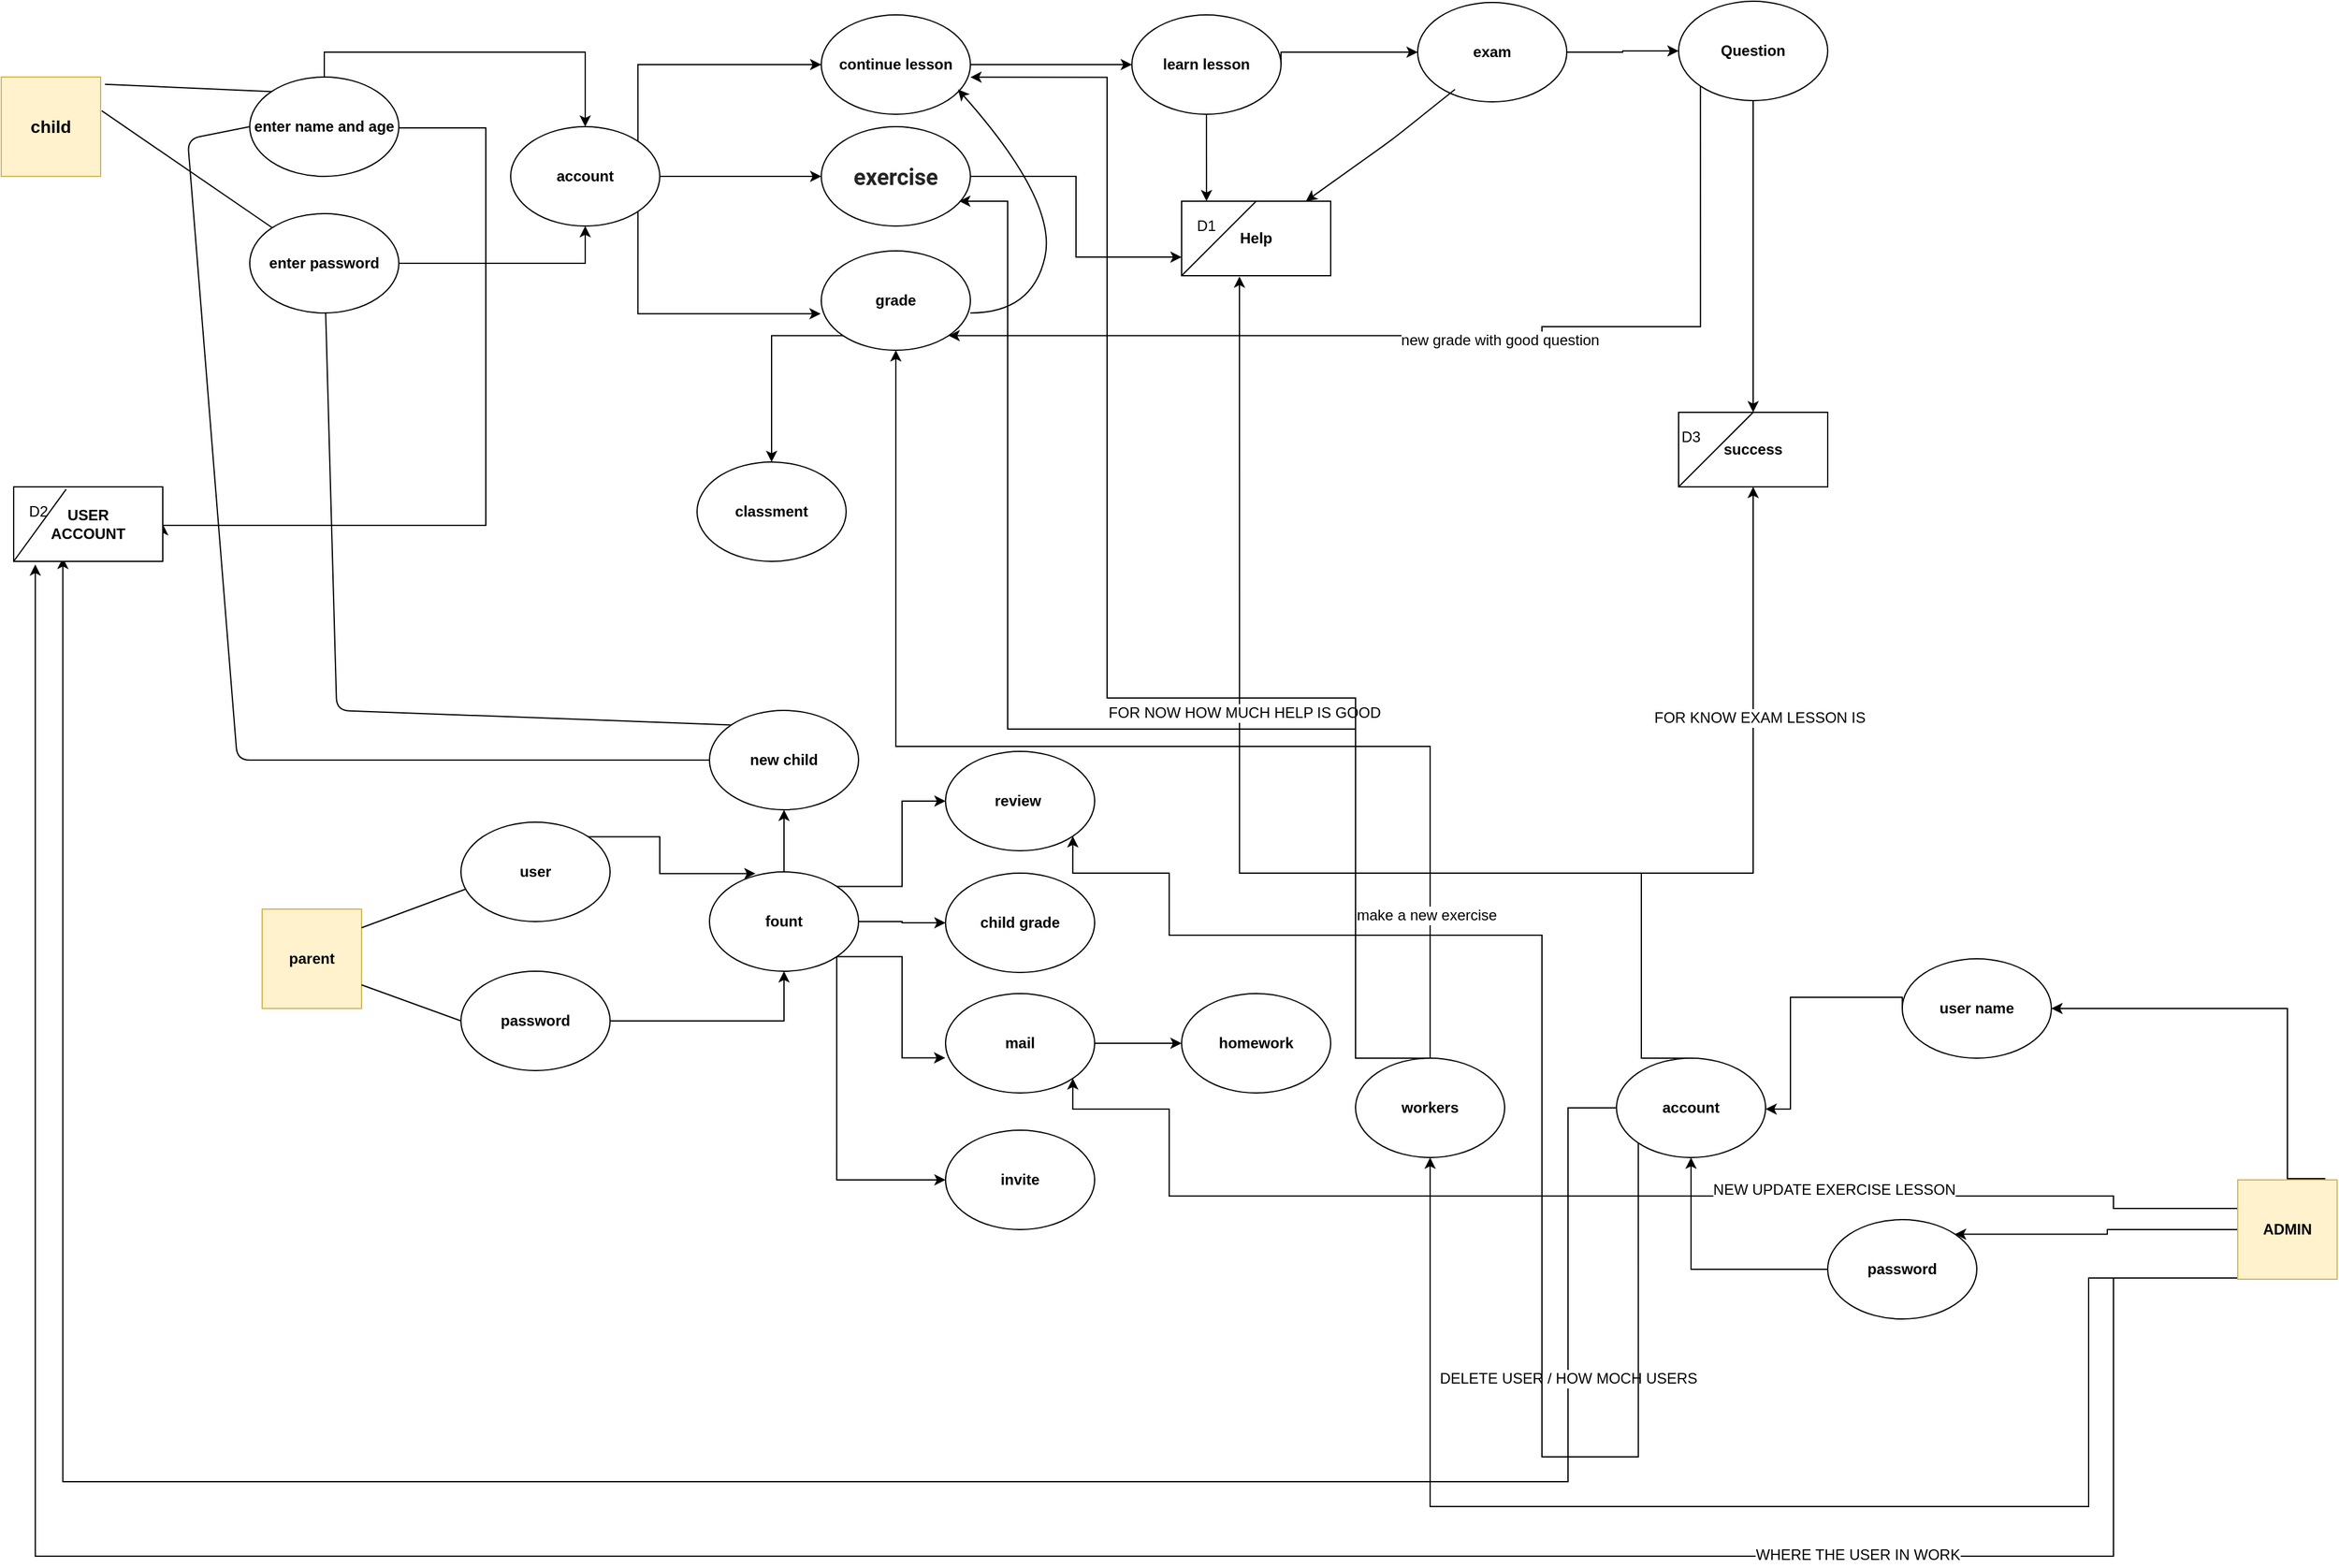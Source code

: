 <mxfile version="12.3.7" type="github" pages="1">
  <diagram id="p5BU9hymUU23O3TSgvM1" name="Page-1">
    <mxGraphModel dx="2015" dy="2181" grid="1" gridSize="10" guides="1" tooltips="1" connect="1" arrows="1" fold="1" page="1" pageScale="1" pageWidth="827" pageHeight="1169" math="0" shadow="0">
      <root>
        <mxCell id="0"/>
        <mxCell id="1" parent="0"/>
        <mxCell id="aAzarC-H_IoA1S3gir9M-2" value="&lt;font style=&quot;font-size: 14px&quot;&gt;&lt;b&gt;child&lt;/b&gt;&lt;/font&gt;" style="whiteSpace=wrap;html=1;aspect=fixed;fillColor=#fff2cc;strokeColor=#d6b656;" parent="1" vertex="1">
          <mxGeometry x="30" y="20" width="80" height="80" as="geometry"/>
        </mxCell>
        <mxCell id="aAzarC-H_IoA1S3gir9M-10" style="edgeStyle=orthogonalEdgeStyle;rounded=0;orthogonalLoop=1;jettySize=auto;html=1;exitX=0.5;exitY=0;exitDx=0;exitDy=0;entryX=0.5;entryY=0;entryDx=0;entryDy=0;" parent="1" source="aAzarC-H_IoA1S3gir9M-3" target="aAzarC-H_IoA1S3gir9M-8" edge="1">
          <mxGeometry relative="1" as="geometry"/>
        </mxCell>
        <mxCell id="aAzarC-H_IoA1S3gir9M-107" style="edgeStyle=orthogonalEdgeStyle;rounded=0;orthogonalLoop=1;jettySize=auto;html=1;exitX=1;exitY=0.5;exitDx=0;exitDy=0;entryX=1;entryY=0.5;entryDx=0;entryDy=0;" parent="1" source="aAzarC-H_IoA1S3gir9M-3" target="aAzarC-H_IoA1S3gir9M-76" edge="1">
          <mxGeometry relative="1" as="geometry">
            <mxPoint x="390" y="470" as="targetPoint"/>
            <Array as="points">
              <mxPoint x="420" y="61"/>
              <mxPoint x="420" y="381"/>
            </Array>
          </mxGeometry>
        </mxCell>
        <mxCell id="aAzarC-H_IoA1S3gir9M-3" value="&lt;b&gt;enter name and age&lt;/b&gt;" style="ellipse;whiteSpace=wrap;html=1;" parent="1" vertex="1">
          <mxGeometry x="230" y="20" width="120" height="80" as="geometry"/>
        </mxCell>
        <mxCell id="aAzarC-H_IoA1S3gir9M-4" value="" style="endArrow=none;html=1;exitX=1.044;exitY=0.074;exitDx=0;exitDy=0;exitPerimeter=0;entryX=0;entryY=0;entryDx=0;entryDy=0;" parent="1" source="aAzarC-H_IoA1S3gir9M-2" target="aAzarC-H_IoA1S3gir9M-3" edge="1">
          <mxGeometry width="50" height="50" relative="1" as="geometry">
            <mxPoint x="150" y="80" as="sourcePoint"/>
            <mxPoint x="200" y="30" as="targetPoint"/>
          </mxGeometry>
        </mxCell>
        <mxCell id="aAzarC-H_IoA1S3gir9M-9" style="edgeStyle=orthogonalEdgeStyle;rounded=0;orthogonalLoop=1;jettySize=auto;html=1;exitX=1;exitY=0.5;exitDx=0;exitDy=0;entryX=0.5;entryY=1;entryDx=0;entryDy=0;" parent="1" source="aAzarC-H_IoA1S3gir9M-5" target="aAzarC-H_IoA1S3gir9M-8" edge="1">
          <mxGeometry relative="1" as="geometry"/>
        </mxCell>
        <mxCell id="aAzarC-H_IoA1S3gir9M-5" value="&lt;b&gt;enter password&lt;/b&gt;" style="ellipse;whiteSpace=wrap;html=1;" parent="1" vertex="1">
          <mxGeometry x="230" y="130" width="120" height="80" as="geometry"/>
        </mxCell>
        <mxCell id="aAzarC-H_IoA1S3gir9M-7" value="" style="endArrow=none;html=1;exitX=1.011;exitY=0.34;exitDx=0;exitDy=0;exitPerimeter=0;" parent="1" source="aAzarC-H_IoA1S3gir9M-2" target="aAzarC-H_IoA1S3gir9M-5" edge="1">
          <mxGeometry width="50" height="50" relative="1" as="geometry">
            <mxPoint x="30" y="280" as="sourcePoint"/>
            <mxPoint x="80" y="230" as="targetPoint"/>
            <Array as="points"/>
          </mxGeometry>
        </mxCell>
        <mxCell id="aAzarC-H_IoA1S3gir9M-14" style="edgeStyle=orthogonalEdgeStyle;rounded=0;orthogonalLoop=1;jettySize=auto;html=1;exitX=1;exitY=1;exitDx=0;exitDy=0;entryX=-0.004;entryY=0.633;entryDx=0;entryDy=0;entryPerimeter=0;" parent="1" source="aAzarC-H_IoA1S3gir9M-8" target="aAzarC-H_IoA1S3gir9M-13" edge="1">
          <mxGeometry relative="1" as="geometry">
            <Array as="points">
              <mxPoint x="542" y="211"/>
            </Array>
          </mxGeometry>
        </mxCell>
        <mxCell id="aAzarC-H_IoA1S3gir9M-15" style="edgeStyle=orthogonalEdgeStyle;rounded=0;orthogonalLoop=1;jettySize=auto;html=1;exitX=1;exitY=0.5;exitDx=0;exitDy=0;" parent="1" source="aAzarC-H_IoA1S3gir9M-8" target="aAzarC-H_IoA1S3gir9M-12" edge="1">
          <mxGeometry relative="1" as="geometry"/>
        </mxCell>
        <mxCell id="aAzarC-H_IoA1S3gir9M-16" style="edgeStyle=orthogonalEdgeStyle;rounded=0;orthogonalLoop=1;jettySize=auto;html=1;exitX=1;exitY=0;exitDx=0;exitDy=0;entryX=0;entryY=0.5;entryDx=0;entryDy=0;" parent="1" source="aAzarC-H_IoA1S3gir9M-8" target="aAzarC-H_IoA1S3gir9M-11" edge="1">
          <mxGeometry relative="1" as="geometry">
            <Array as="points">
              <mxPoint x="542" y="10"/>
            </Array>
          </mxGeometry>
        </mxCell>
        <mxCell id="aAzarC-H_IoA1S3gir9M-8" value="&lt;b&gt;account&lt;/b&gt;" style="ellipse;whiteSpace=wrap;html=1;" parent="1" vertex="1">
          <mxGeometry x="440" y="60" width="120" height="80" as="geometry"/>
        </mxCell>
        <mxCell id="aAzarC-H_IoA1S3gir9M-21" style="edgeStyle=orthogonalEdgeStyle;rounded=0;orthogonalLoop=1;jettySize=auto;html=1;exitX=1;exitY=0.5;exitDx=0;exitDy=0;" parent="1" source="aAzarC-H_IoA1S3gir9M-11" target="aAzarC-H_IoA1S3gir9M-19" edge="1">
          <mxGeometry relative="1" as="geometry"/>
        </mxCell>
        <mxCell id="aAzarC-H_IoA1S3gir9M-11" value="&lt;b&gt;continue lesson&lt;/b&gt;" style="ellipse;whiteSpace=wrap;html=1;" parent="1" vertex="1">
          <mxGeometry x="690" y="-30" width="120" height="80" as="geometry"/>
        </mxCell>
        <mxCell id="aAzarC-H_IoA1S3gir9M-32" style="edgeStyle=orthogonalEdgeStyle;rounded=0;orthogonalLoop=1;jettySize=auto;html=1;exitX=1;exitY=0.5;exitDx=0;exitDy=0;entryX=0;entryY=0.75;entryDx=0;entryDy=0;" parent="1" source="aAzarC-H_IoA1S3gir9M-12" target="aAzarC-H_IoA1S3gir9M-23" edge="1">
          <mxGeometry relative="1" as="geometry"/>
        </mxCell>
        <mxCell id="aAzarC-H_IoA1S3gir9M-12" value="&lt;font color=&quot;#252525&quot; face=&quot;roboto, arial, sans-serif&quot;&gt;&lt;span style=&quot;font-size: 18px&quot;&gt;&lt;b&gt;exercise&lt;/b&gt;&lt;/span&gt;&lt;/font&gt;" style="ellipse;whiteSpace=wrap;html=1;" parent="1" vertex="1">
          <mxGeometry x="690" y="60" width="120" height="80" as="geometry"/>
        </mxCell>
        <mxCell id="aAzarC-H_IoA1S3gir9M-18" style="edgeStyle=orthogonalEdgeStyle;rounded=0;orthogonalLoop=1;jettySize=auto;html=1;exitX=0;exitY=1;exitDx=0;exitDy=0;" parent="1" source="aAzarC-H_IoA1S3gir9M-13" target="aAzarC-H_IoA1S3gir9M-17" edge="1">
          <mxGeometry relative="1" as="geometry">
            <Array as="points">
              <mxPoint x="650" y="228"/>
            </Array>
          </mxGeometry>
        </mxCell>
        <mxCell id="aAzarC-H_IoA1S3gir9M-13" value="&lt;b&gt;grade&lt;/b&gt;" style="ellipse;whiteSpace=wrap;html=1;" parent="1" vertex="1">
          <mxGeometry x="690" y="160" width="120" height="80" as="geometry"/>
        </mxCell>
        <mxCell id="aAzarC-H_IoA1S3gir9M-17" value="&lt;b&gt;classment&lt;/b&gt;" style="ellipse;whiteSpace=wrap;html=1;" parent="1" vertex="1">
          <mxGeometry x="590" y="330" width="120" height="80" as="geometry"/>
        </mxCell>
        <mxCell id="aAzarC-H_IoA1S3gir9M-22" style="edgeStyle=orthogonalEdgeStyle;rounded=0;orthogonalLoop=1;jettySize=auto;html=1;exitX=1;exitY=0.5;exitDx=0;exitDy=0;entryX=0;entryY=0.5;entryDx=0;entryDy=0;" parent="1" source="aAzarC-H_IoA1S3gir9M-19" target="aAzarC-H_IoA1S3gir9M-20" edge="1">
          <mxGeometry relative="1" as="geometry">
            <Array as="points">
              <mxPoint x="1060"/>
            </Array>
          </mxGeometry>
        </mxCell>
        <mxCell id="aAzarC-H_IoA1S3gir9M-31" style="edgeStyle=orthogonalEdgeStyle;rounded=0;orthogonalLoop=1;jettySize=auto;html=1;exitX=0.5;exitY=1;exitDx=0;exitDy=0;entryX=0.167;entryY=0;entryDx=0;entryDy=0;entryPerimeter=0;" parent="1" source="aAzarC-H_IoA1S3gir9M-19" target="aAzarC-H_IoA1S3gir9M-23" edge="1">
          <mxGeometry relative="1" as="geometry"/>
        </mxCell>
        <mxCell id="aAzarC-H_IoA1S3gir9M-19" value="&lt;b&gt;learn lesson&lt;/b&gt;" style="ellipse;whiteSpace=wrap;html=1;" parent="1" vertex="1">
          <mxGeometry x="940" y="-30" width="120" height="80" as="geometry"/>
        </mxCell>
        <mxCell id="aAzarC-H_IoA1S3gir9M-85" style="edgeStyle=orthogonalEdgeStyle;rounded=0;orthogonalLoop=1;jettySize=auto;html=1;exitX=1;exitY=0.5;exitDx=0;exitDy=0;" parent="1" source="aAzarC-H_IoA1S3gir9M-20" target="aAzarC-H_IoA1S3gir9M-84" edge="1">
          <mxGeometry relative="1" as="geometry"/>
        </mxCell>
        <mxCell id="aAzarC-H_IoA1S3gir9M-20" value="&lt;b&gt;exam&lt;/b&gt;" style="ellipse;whiteSpace=wrap;html=1;" parent="1" vertex="1">
          <mxGeometry x="1170" y="-40" width="120" height="80" as="geometry"/>
        </mxCell>
        <mxCell id="aAzarC-H_IoA1S3gir9M-23" value="&lt;b&gt;Help&lt;/b&gt;" style="rounded=0;whiteSpace=wrap;html=1;" parent="1" vertex="1">
          <mxGeometry x="980" y="120" width="120" height="60" as="geometry"/>
        </mxCell>
        <mxCell id="aAzarC-H_IoA1S3gir9M-24" value="" style="endArrow=none;html=1;entryX=0.5;entryY=0;entryDx=0;entryDy=0;" parent="1" target="aAzarC-H_IoA1S3gir9M-23" edge="1">
          <mxGeometry width="50" height="50" relative="1" as="geometry">
            <mxPoint x="980" y="180" as="sourcePoint"/>
            <mxPoint x="1030" y="130" as="targetPoint"/>
          </mxGeometry>
        </mxCell>
        <mxCell id="aAzarC-H_IoA1S3gir9M-25" value="D1" style="text;html=1;strokeColor=none;fillColor=none;align=center;verticalAlign=middle;whiteSpace=wrap;rounded=0;" parent="1" vertex="1">
          <mxGeometry x="980" y="130" width="40" height="20" as="geometry"/>
        </mxCell>
        <mxCell id="aAzarC-H_IoA1S3gir9M-28" value="" style="endArrow=classic;html=1;" parent="1" edge="1">
          <mxGeometry width="50" height="50" relative="1" as="geometry">
            <mxPoint x="1200" y="30" as="sourcePoint"/>
            <mxPoint x="1080" y="120" as="targetPoint"/>
            <Array as="points">
              <mxPoint x="1150" y="70"/>
            </Array>
          </mxGeometry>
        </mxCell>
        <mxCell id="aAzarC-H_IoA1S3gir9M-33" value="&lt;b&gt;success&lt;/b&gt;" style="rounded=0;whiteSpace=wrap;html=1;" parent="1" vertex="1">
          <mxGeometry x="1380" y="290" width="120" height="60" as="geometry"/>
        </mxCell>
        <mxCell id="aAzarC-H_IoA1S3gir9M-34" value="" style="endArrow=none;html=1;entryX=0.5;entryY=0;entryDx=0;entryDy=0;" parent="1" edge="1">
          <mxGeometry width="50" height="50" relative="1" as="geometry">
            <mxPoint x="1380" y="350" as="sourcePoint"/>
            <mxPoint x="1440" y="290" as="targetPoint"/>
          </mxGeometry>
        </mxCell>
        <mxCell id="aAzarC-H_IoA1S3gir9M-35" value="D3" style="text;html=1;strokeColor=none;fillColor=none;align=center;verticalAlign=middle;whiteSpace=wrap;rounded=0;" parent="1" vertex="1">
          <mxGeometry x="1370" y="300" width="40" height="20" as="geometry"/>
        </mxCell>
        <mxCell id="aAzarC-H_IoA1S3gir9M-38" value="&lt;b&gt;new child&lt;/b&gt;" style="ellipse;whiteSpace=wrap;html=1;" parent="1" vertex="1">
          <mxGeometry x="600" y="530" width="120" height="80" as="geometry"/>
        </mxCell>
        <mxCell id="aAzarC-H_IoA1S3gir9M-40" style="edgeStyle=orthogonalEdgeStyle;rounded=0;orthogonalLoop=1;jettySize=auto;html=1;exitX=0.5;exitY=0;exitDx=0;exitDy=0;entryX=0.5;entryY=1;entryDx=0;entryDy=0;" parent="1" source="aAzarC-H_IoA1S3gir9M-39" target="aAzarC-H_IoA1S3gir9M-38" edge="1">
          <mxGeometry relative="1" as="geometry"/>
        </mxCell>
        <mxCell id="aAzarC-H_IoA1S3gir9M-59" style="edgeStyle=orthogonalEdgeStyle;rounded=0;orthogonalLoop=1;jettySize=auto;html=1;exitX=1;exitY=1;exitDx=0;exitDy=0;entryX=0;entryY=0.5;entryDx=0;entryDy=0;" parent="1" source="aAzarC-H_IoA1S3gir9M-39" target="aAzarC-H_IoA1S3gir9M-58" edge="1">
          <mxGeometry relative="1" as="geometry">
            <Array as="points">
              <mxPoint x="702" y="908"/>
            </Array>
          </mxGeometry>
        </mxCell>
        <mxCell id="aAzarC-H_IoA1S3gir9M-60" style="edgeStyle=orthogonalEdgeStyle;rounded=0;orthogonalLoop=1;jettySize=auto;html=1;exitX=1;exitY=1;exitDx=0;exitDy=0;entryX=-0.002;entryY=0.647;entryDx=0;entryDy=0;entryPerimeter=0;" parent="1" source="aAzarC-H_IoA1S3gir9M-39" target="aAzarC-H_IoA1S3gir9M-57" edge="1">
          <mxGeometry relative="1" as="geometry"/>
        </mxCell>
        <mxCell id="aAzarC-H_IoA1S3gir9M-61" style="edgeStyle=orthogonalEdgeStyle;rounded=0;orthogonalLoop=1;jettySize=auto;html=1;exitX=1;exitY=0.5;exitDx=0;exitDy=0;" parent="1" source="aAzarC-H_IoA1S3gir9M-39" target="aAzarC-H_IoA1S3gir9M-56" edge="1">
          <mxGeometry relative="1" as="geometry"/>
        </mxCell>
        <mxCell id="aAzarC-H_IoA1S3gir9M-62" style="edgeStyle=orthogonalEdgeStyle;rounded=0;orthogonalLoop=1;jettySize=auto;html=1;exitX=1;exitY=0;exitDx=0;exitDy=0;entryX=0;entryY=0.5;entryDx=0;entryDy=0;" parent="1" source="aAzarC-H_IoA1S3gir9M-39" target="aAzarC-H_IoA1S3gir9M-55" edge="1">
          <mxGeometry relative="1" as="geometry"/>
        </mxCell>
        <mxCell id="aAzarC-H_IoA1S3gir9M-39" value="&lt;b&gt;fount&lt;/b&gt;" style="ellipse;whiteSpace=wrap;html=1;" parent="1" vertex="1">
          <mxGeometry x="600" y="660" width="120" height="80" as="geometry"/>
        </mxCell>
        <mxCell id="aAzarC-H_IoA1S3gir9M-45" value="&lt;b&gt;parent&lt;/b&gt;" style="whiteSpace=wrap;html=1;aspect=fixed;fillColor=#fff2cc;strokeColor=#d6b656;" parent="1" vertex="1">
          <mxGeometry x="240" y="690" width="80" height="80" as="geometry"/>
        </mxCell>
        <mxCell id="aAzarC-H_IoA1S3gir9M-51" style="edgeStyle=orthogonalEdgeStyle;rounded=0;orthogonalLoop=1;jettySize=auto;html=1;exitX=1;exitY=0;exitDx=0;exitDy=0;entryX=0.309;entryY=0.017;entryDx=0;entryDy=0;entryPerimeter=0;" parent="1" source="aAzarC-H_IoA1S3gir9M-48" target="aAzarC-H_IoA1S3gir9M-39" edge="1">
          <mxGeometry relative="1" as="geometry"/>
        </mxCell>
        <mxCell id="aAzarC-H_IoA1S3gir9M-48" value="&lt;b&gt;user&lt;/b&gt;" style="ellipse;whiteSpace=wrap;html=1;" parent="1" vertex="1">
          <mxGeometry x="400" y="620" width="120" height="80" as="geometry"/>
        </mxCell>
        <mxCell id="aAzarC-H_IoA1S3gir9M-52" style="edgeStyle=orthogonalEdgeStyle;rounded=0;orthogonalLoop=1;jettySize=auto;html=1;exitX=1;exitY=0.5;exitDx=0;exitDy=0;entryX=0.5;entryY=1;entryDx=0;entryDy=0;" parent="1" source="aAzarC-H_IoA1S3gir9M-50" target="aAzarC-H_IoA1S3gir9M-39" edge="1">
          <mxGeometry relative="1" as="geometry">
            <Array as="points">
              <mxPoint x="660" y="780"/>
            </Array>
          </mxGeometry>
        </mxCell>
        <mxCell id="aAzarC-H_IoA1S3gir9M-50" value="&lt;b&gt;password&lt;/b&gt;" style="ellipse;whiteSpace=wrap;html=1;" parent="1" vertex="1">
          <mxGeometry x="400" y="740" width="120" height="80" as="geometry"/>
        </mxCell>
        <mxCell id="aAzarC-H_IoA1S3gir9M-53" value="" style="endArrow=none;html=1;entryX=0.035;entryY=0.672;entryDx=0;entryDy=0;entryPerimeter=0;" parent="1" target="aAzarC-H_IoA1S3gir9M-48" edge="1">
          <mxGeometry width="50" height="50" relative="1" as="geometry">
            <mxPoint x="320" y="705" as="sourcePoint"/>
            <mxPoint x="375" y="655" as="targetPoint"/>
          </mxGeometry>
        </mxCell>
        <mxCell id="aAzarC-H_IoA1S3gir9M-54" value="" style="endArrow=none;html=1;entryX=0;entryY=0.5;entryDx=0;entryDy=0;" parent="1" target="aAzarC-H_IoA1S3gir9M-50" edge="1">
          <mxGeometry width="50" height="50" relative="1" as="geometry">
            <mxPoint x="320" y="751" as="sourcePoint"/>
            <mxPoint x="404.2" y="719.76" as="targetPoint"/>
          </mxGeometry>
        </mxCell>
        <mxCell id="aAzarC-H_IoA1S3gir9M-55" value="&lt;b&gt;review&amp;nbsp;&lt;/b&gt;" style="ellipse;whiteSpace=wrap;html=1;" parent="1" vertex="1">
          <mxGeometry x="790" y="563" width="120" height="80" as="geometry"/>
        </mxCell>
        <mxCell id="aAzarC-H_IoA1S3gir9M-56" value="&lt;b&gt;child grade&lt;/b&gt;" style="ellipse;whiteSpace=wrap;html=1;" parent="1" vertex="1">
          <mxGeometry x="790" y="661" width="120" height="80" as="geometry"/>
        </mxCell>
        <mxCell id="aAzarC-H_IoA1S3gir9M-64" style="edgeStyle=orthogonalEdgeStyle;rounded=0;orthogonalLoop=1;jettySize=auto;html=1;exitX=1;exitY=0.5;exitDx=0;exitDy=0;entryX=0;entryY=0.5;entryDx=0;entryDy=0;" parent="1" source="aAzarC-H_IoA1S3gir9M-57" target="aAzarC-H_IoA1S3gir9M-63" edge="1">
          <mxGeometry relative="1" as="geometry"/>
        </mxCell>
        <mxCell id="aAzarC-H_IoA1S3gir9M-57" value="&lt;b&gt;mail&lt;/b&gt;" style="ellipse;whiteSpace=wrap;html=1;" parent="1" vertex="1">
          <mxGeometry x="790" y="758" width="120" height="80" as="geometry"/>
        </mxCell>
        <mxCell id="aAzarC-H_IoA1S3gir9M-58" value="&lt;b&gt;invite&lt;/b&gt;" style="ellipse;whiteSpace=wrap;html=1;" parent="1" vertex="1">
          <mxGeometry x="790" y="868" width="120" height="80" as="geometry"/>
        </mxCell>
        <mxCell id="aAzarC-H_IoA1S3gir9M-63" value="&lt;b&gt;homework&lt;/b&gt;" style="ellipse;whiteSpace=wrap;html=1;" parent="1" vertex="1">
          <mxGeometry x="980" y="758" width="120" height="80" as="geometry"/>
        </mxCell>
        <mxCell id="aAzarC-H_IoA1S3gir9M-65" value="" style="curved=1;endArrow=classic;html=1;" parent="1" edge="1">
          <mxGeometry width="50" height="50" relative="1" as="geometry">
            <mxPoint x="810" y="210" as="sourcePoint"/>
            <mxPoint x="800" y="30" as="targetPoint"/>
            <Array as="points">
              <mxPoint x="860" y="210"/>
              <mxPoint x="880" y="120"/>
            </Array>
          </mxGeometry>
        </mxCell>
        <mxCell id="aAzarC-H_IoA1S3gir9M-75" style="edgeStyle=orthogonalEdgeStyle;rounded=0;orthogonalLoop=1;jettySize=auto;html=1;exitX=0;exitY=0.5;exitDx=0;exitDy=0;entryX=0.33;entryY=0.952;entryDx=0;entryDy=0;entryPerimeter=0;" parent="1" source="aAzarC-H_IoA1S3gir9M-66" target="aAzarC-H_IoA1S3gir9M-76" edge="1">
          <mxGeometry relative="1" as="geometry">
            <mxPoint x="100" y="511" as="targetPoint"/>
            <Array as="points">
              <mxPoint x="1291" y="1151"/>
              <mxPoint x="80" y="1151"/>
            </Array>
          </mxGeometry>
        </mxCell>
        <mxCell id="aAzarC-H_IoA1S3gir9M-79" value="DELETE USER / HOW MOCH USERS" style="text;html=1;align=center;verticalAlign=middle;resizable=0;points=[];;labelBackgroundColor=#ffffff;" parent="aAzarC-H_IoA1S3gir9M-75" vertex="1" connectable="0">
          <mxGeometry x="-0.776" relative="1" as="geometry">
            <mxPoint as="offset"/>
          </mxGeometry>
        </mxCell>
        <mxCell id="aAzarC-H_IoA1S3gir9M-80" style="edgeStyle=orthogonalEdgeStyle;rounded=0;orthogonalLoop=1;jettySize=auto;html=1;exitX=0.5;exitY=0;exitDx=0;exitDy=0;entryX=0.388;entryY=1.01;entryDx=0;entryDy=0;entryPerimeter=0;" parent="1" source="aAzarC-H_IoA1S3gir9M-66" target="aAzarC-H_IoA1S3gir9M-23" edge="1">
          <mxGeometry relative="1" as="geometry">
            <Array as="points">
              <mxPoint x="1350" y="661"/>
              <mxPoint x="1027" y="661"/>
            </Array>
          </mxGeometry>
        </mxCell>
        <mxCell id="aAzarC-H_IoA1S3gir9M-83" value="FOR NOW HOW MUCH HELP IS GOOD&amp;nbsp;" style="text;html=1;align=center;verticalAlign=middle;resizable=0;points=[];;labelBackgroundColor=#ffffff;" parent="aAzarC-H_IoA1S3gir9M-80" vertex="1" connectable="0">
          <mxGeometry x="0.292" y="-5" relative="1" as="geometry">
            <mxPoint as="offset"/>
          </mxGeometry>
        </mxCell>
        <mxCell id="aAzarC-H_IoA1S3gir9M-81" style="edgeStyle=orthogonalEdgeStyle;rounded=0;orthogonalLoop=1;jettySize=auto;html=1;exitX=0.5;exitY=0;exitDx=0;exitDy=0;" parent="1" source="aAzarC-H_IoA1S3gir9M-66" target="aAzarC-H_IoA1S3gir9M-33" edge="1">
          <mxGeometry relative="1" as="geometry">
            <Array as="points">
              <mxPoint x="1350" y="661"/>
              <mxPoint x="1440" y="661"/>
            </Array>
          </mxGeometry>
        </mxCell>
        <mxCell id="aAzarC-H_IoA1S3gir9M-82" value="FOR KNOW EXAM LESSON IS" style="text;html=1;align=center;verticalAlign=middle;resizable=0;points=[];;labelBackgroundColor=#ffffff;" parent="aAzarC-H_IoA1S3gir9M-81" vertex="1" connectable="0">
          <mxGeometry x="0.371" y="-5" relative="1" as="geometry">
            <mxPoint as="offset"/>
          </mxGeometry>
        </mxCell>
        <mxCell id="aAzarC-H_IoA1S3gir9M-104" style="edgeStyle=orthogonalEdgeStyle;rounded=0;orthogonalLoop=1;jettySize=auto;html=1;exitX=0;exitY=0;exitDx=0;exitDy=0;entryX=1;entryY=1;entryDx=0;entryDy=0;" parent="1" source="aAzarC-H_IoA1S3gir9M-66" target="aAzarC-H_IoA1S3gir9M-55" edge="1">
          <mxGeometry relative="1" as="geometry">
            <mxPoint x="1200" y="710" as="targetPoint"/>
            <Array as="points">
              <mxPoint x="1270" y="1131"/>
              <mxPoint x="1270" y="711"/>
              <mxPoint x="970" y="711"/>
              <mxPoint x="970" y="661"/>
              <mxPoint x="893" y="661"/>
            </Array>
          </mxGeometry>
        </mxCell>
        <mxCell id="aAzarC-H_IoA1S3gir9M-66" value="&lt;b&gt;account&lt;/b&gt;" style="ellipse;whiteSpace=wrap;html=1;" parent="1" vertex="1">
          <mxGeometry x="1330" y="810" width="120" height="80" as="geometry"/>
        </mxCell>
        <mxCell id="aAzarC-H_IoA1S3gir9M-74" style="edgeStyle=orthogonalEdgeStyle;rounded=0;orthogonalLoop=1;jettySize=auto;html=1;exitX=0;exitY=0.5;exitDx=0;exitDy=0;" parent="1" source="aAzarC-H_IoA1S3gir9M-67" target="aAzarC-H_IoA1S3gir9M-66" edge="1">
          <mxGeometry relative="1" as="geometry">
            <Array as="points">
              <mxPoint x="1560" y="761"/>
              <mxPoint x="1470" y="761"/>
              <mxPoint x="1470" y="851"/>
            </Array>
          </mxGeometry>
        </mxCell>
        <mxCell id="aAzarC-H_IoA1S3gir9M-67" value="&lt;b&gt;user name&lt;/b&gt;" style="ellipse;whiteSpace=wrap;html=1;" parent="1" vertex="1">
          <mxGeometry x="1560" y="730" width="120" height="80" as="geometry"/>
        </mxCell>
        <mxCell id="aAzarC-H_IoA1S3gir9M-73" style="edgeStyle=orthogonalEdgeStyle;rounded=0;orthogonalLoop=1;jettySize=auto;html=1;exitX=0;exitY=0.5;exitDx=0;exitDy=0;" parent="1" source="aAzarC-H_IoA1S3gir9M-68" target="aAzarC-H_IoA1S3gir9M-66" edge="1">
          <mxGeometry relative="1" as="geometry"/>
        </mxCell>
        <mxCell id="aAzarC-H_IoA1S3gir9M-68" value="password" style="ellipse;whiteSpace=wrap;html=1;fontStyle=1" parent="1" vertex="1">
          <mxGeometry x="1500" y="940" width="120" height="80" as="geometry"/>
        </mxCell>
        <mxCell id="aAzarC-H_IoA1S3gir9M-91" style="edgeStyle=orthogonalEdgeStyle;rounded=0;orthogonalLoop=1;jettySize=auto;html=1;exitX=0.5;exitY=0;exitDx=0;exitDy=0;entryX=1;entryY=0.627;entryDx=0;entryDy=0;entryPerimeter=0;" parent="1" source="aAzarC-H_IoA1S3gir9M-69" target="aAzarC-H_IoA1S3gir9M-11" edge="1">
          <mxGeometry relative="1" as="geometry">
            <mxPoint x="890" y="20" as="targetPoint"/>
            <Array as="points">
              <mxPoint x="1120" y="520"/>
              <mxPoint x="920" y="520"/>
              <mxPoint x="920" y="20"/>
            </Array>
          </mxGeometry>
        </mxCell>
        <mxCell id="aAzarC-H_IoA1S3gir9M-92" style="edgeStyle=orthogonalEdgeStyle;rounded=0;orthogonalLoop=1;jettySize=auto;html=1;exitX=0.5;exitY=0;exitDx=0;exitDy=0;" parent="1" source="aAzarC-H_IoA1S3gir9M-69" edge="1">
          <mxGeometry relative="1" as="geometry">
            <mxPoint x="801" y="120" as="targetPoint"/>
            <Array as="points">
              <mxPoint x="1120" y="545"/>
              <mxPoint x="840" y="545"/>
              <mxPoint x="840" y="120"/>
            </Array>
          </mxGeometry>
        </mxCell>
        <mxCell id="aAzarC-H_IoA1S3gir9M-93" style="edgeStyle=orthogonalEdgeStyle;rounded=0;orthogonalLoop=1;jettySize=auto;html=1;exitX=0.5;exitY=0;exitDx=0;exitDy=0;entryX=0.5;entryY=1;entryDx=0;entryDy=0;" parent="1" source="aAzarC-H_IoA1S3gir9M-69" target="aAzarC-H_IoA1S3gir9M-13" edge="1">
          <mxGeometry relative="1" as="geometry">
            <Array as="points">
              <mxPoint x="1120" y="559"/>
              <mxPoint x="752" y="559"/>
            </Array>
          </mxGeometry>
        </mxCell>
        <mxCell id="aAzarC-H_IoA1S3gir9M-94" value="make a new exercise" style="text;html=1;align=center;verticalAlign=middle;resizable=0;points=[];;labelBackgroundColor=#ffffff;" parent="aAzarC-H_IoA1S3gir9M-93" vertex="1" connectable="0">
          <mxGeometry x="-0.769" y="3" relative="1" as="geometry">
            <mxPoint as="offset"/>
          </mxGeometry>
        </mxCell>
        <mxCell id="aAzarC-H_IoA1S3gir9M-69" value="&lt;b&gt;workers&lt;/b&gt;" style="ellipse;whiteSpace=wrap;html=1;" parent="1" vertex="1">
          <mxGeometry x="1120" y="810" width="120" height="80" as="geometry"/>
        </mxCell>
        <mxCell id="aAzarC-H_IoA1S3gir9M-96" style="edgeStyle=orthogonalEdgeStyle;rounded=0;orthogonalLoop=1;jettySize=auto;html=1;exitX=0.5;exitY=0;exitDx=0;exitDy=0;entryX=1;entryY=1;entryDx=0;entryDy=0;" parent="1" source="aAzarC-H_IoA1S3gir9M-70" target="aAzarC-H_IoA1S3gir9M-57" edge="1">
          <mxGeometry relative="1" as="geometry">
            <mxPoint x="950" y="830" as="targetPoint"/>
            <Array as="points">
              <mxPoint x="1900" y="907"/>
              <mxPoint x="1900" y="931"/>
              <mxPoint x="1730" y="931"/>
              <mxPoint x="1730" y="921"/>
              <mxPoint x="970" y="921"/>
              <mxPoint x="970" y="851"/>
              <mxPoint x="892" y="851"/>
            </Array>
          </mxGeometry>
        </mxCell>
        <mxCell id="aAzarC-H_IoA1S3gir9M-97" value="NEW UPDATE EXERCISE LESSON" style="text;html=1;align=center;verticalAlign=middle;resizable=0;points=[];;labelBackgroundColor=#ffffff;" parent="aAzarC-H_IoA1S3gir9M-96" vertex="1" connectable="0">
          <mxGeometry x="-0.21" y="-5" relative="1" as="geometry">
            <mxPoint x="1" as="offset"/>
          </mxGeometry>
        </mxCell>
        <mxCell id="aAzarC-H_IoA1S3gir9M-98" style="edgeStyle=orthogonalEdgeStyle;rounded=0;orthogonalLoop=1;jettySize=auto;html=1;exitX=0.5;exitY=1;exitDx=0;exitDy=0;entryX=0.145;entryY=1.041;entryDx=0;entryDy=0;entryPerimeter=0;" parent="1" source="aAzarC-H_IoA1S3gir9M-70" target="aAzarC-H_IoA1S3gir9M-76" edge="1">
          <mxGeometry relative="1" as="geometry">
            <mxPoint x="60" y="420" as="targetPoint"/>
            <Array as="points">
              <mxPoint x="1730" y="987"/>
              <mxPoint x="1730" y="1211"/>
              <mxPoint x="57" y="1211"/>
            </Array>
          </mxGeometry>
        </mxCell>
        <mxCell id="aAzarC-H_IoA1S3gir9M-99" value="WHERE THE USER IN WORK" style="text;html=1;align=center;verticalAlign=middle;resizable=0;points=[];;labelBackgroundColor=#ffffff;" parent="aAzarC-H_IoA1S3gir9M-98" vertex="1" connectable="0">
          <mxGeometry x="-0.597" y="-1" relative="1" as="geometry">
            <mxPoint as="offset"/>
          </mxGeometry>
        </mxCell>
        <mxCell id="aAzarC-H_IoA1S3gir9M-103" style="edgeStyle=orthogonalEdgeStyle;rounded=0;orthogonalLoop=1;jettySize=auto;html=1;exitX=0.25;exitY=1;exitDx=0;exitDy=0;entryX=0.5;entryY=1;entryDx=0;entryDy=0;" parent="1" source="aAzarC-H_IoA1S3gir9M-70" target="aAzarC-H_IoA1S3gir9M-69" edge="1">
          <mxGeometry relative="1" as="geometry">
            <mxPoint x="1150" y="1221" as="targetPoint"/>
            <Array as="points">
              <mxPoint x="1710" y="987"/>
              <mxPoint x="1710" y="1171"/>
              <mxPoint x="1180" y="1171"/>
            </Array>
          </mxGeometry>
        </mxCell>
        <mxCell id="aAzarC-H_IoA1S3gir9M-110" style="edgeStyle=orthogonalEdgeStyle;rounded=0;orthogonalLoop=1;jettySize=auto;html=1;exitX=0.5;exitY=0;exitDx=0;exitDy=0;entryX=1;entryY=0.5;entryDx=0;entryDy=0;" parent="1" source="aAzarC-H_IoA1S3gir9M-70" target="aAzarC-H_IoA1S3gir9M-67" edge="1">
          <mxGeometry relative="1" as="geometry"/>
        </mxCell>
        <mxCell id="aAzarC-H_IoA1S3gir9M-112" style="edgeStyle=orthogonalEdgeStyle;rounded=0;orthogonalLoop=1;jettySize=auto;html=1;exitX=0;exitY=0.5;exitDx=0;exitDy=0;entryX=1;entryY=0;entryDx=0;entryDy=0;" parent="1" source="aAzarC-H_IoA1S3gir9M-70" target="aAzarC-H_IoA1S3gir9M-68" edge="1">
          <mxGeometry relative="1" as="geometry"/>
        </mxCell>
        <mxCell id="aAzarC-H_IoA1S3gir9M-70" value="&lt;b&gt;ADMIN&lt;/b&gt;" style="whiteSpace=wrap;html=1;aspect=fixed;fillColor=#fff2cc;strokeColor=#d6b656;" parent="1" vertex="1">
          <mxGeometry x="1830" y="908" width="80" height="80" as="geometry"/>
        </mxCell>
        <mxCell id="aAzarC-H_IoA1S3gir9M-76" value="&lt;b&gt;USER&lt;br&gt;ACCOUNT&lt;/b&gt;" style="rounded=0;whiteSpace=wrap;html=1;" parent="1" vertex="1">
          <mxGeometry x="40" y="350" width="120" height="60" as="geometry"/>
        </mxCell>
        <mxCell id="aAzarC-H_IoA1S3gir9M-77" value="" style="endArrow=none;html=1;entryX=0.352;entryY=0.033;entryDx=0;entryDy=0;entryPerimeter=0;" parent="1" target="aAzarC-H_IoA1S3gir9M-76" edge="1">
          <mxGeometry width="50" height="50" relative="1" as="geometry">
            <mxPoint x="40" y="410" as="sourcePoint"/>
            <mxPoint x="90" y="360" as="targetPoint"/>
          </mxGeometry>
        </mxCell>
        <mxCell id="aAzarC-H_IoA1S3gir9M-78" value="D2" style="text;html=1;strokeColor=none;fillColor=none;align=center;verticalAlign=middle;whiteSpace=wrap;rounded=0;" parent="1" vertex="1">
          <mxGeometry x="40" y="360" width="40" height="20" as="geometry"/>
        </mxCell>
        <mxCell id="aAzarC-H_IoA1S3gir9M-86" style="edgeStyle=orthogonalEdgeStyle;rounded=0;orthogonalLoop=1;jettySize=auto;html=1;exitX=0.5;exitY=1;exitDx=0;exitDy=0;" parent="1" source="aAzarC-H_IoA1S3gir9M-84" edge="1">
          <mxGeometry relative="1" as="geometry">
            <mxPoint x="1440" y="290" as="targetPoint"/>
          </mxGeometry>
        </mxCell>
        <mxCell id="aAzarC-H_IoA1S3gir9M-89" style="edgeStyle=orthogonalEdgeStyle;rounded=0;orthogonalLoop=1;jettySize=auto;html=1;exitX=0;exitY=1;exitDx=0;exitDy=0;entryX=1;entryY=1;entryDx=0;entryDy=0;" parent="1" source="aAzarC-H_IoA1S3gir9M-84" target="aAzarC-H_IoA1S3gir9M-13" edge="1">
          <mxGeometry relative="1" as="geometry">
            <mxPoint x="1110" y="221" as="targetPoint"/>
            <Array as="points">
              <mxPoint x="1397" y="221"/>
              <mxPoint x="1270" y="221"/>
              <mxPoint x="1270" y="228"/>
            </Array>
          </mxGeometry>
        </mxCell>
        <mxCell id="aAzarC-H_IoA1S3gir9M-90" value="new grade with good question" style="text;html=1;align=center;verticalAlign=middle;resizable=0;points=[];;labelBackgroundColor=#ffffff;" parent="aAzarC-H_IoA1S3gir9M-89" vertex="1" connectable="0">
          <mxGeometry x="-0.099" y="3" relative="1" as="geometry">
            <mxPoint as="offset"/>
          </mxGeometry>
        </mxCell>
        <mxCell id="aAzarC-H_IoA1S3gir9M-84" value="&lt;b&gt;Question&lt;/b&gt;" style="ellipse;whiteSpace=wrap;html=1;" parent="1" vertex="1">
          <mxGeometry x="1380" y="-41" width="120" height="80" as="geometry"/>
        </mxCell>
        <mxCell id="aAzarC-H_IoA1S3gir9M-105" value="" style="endArrow=none;html=1;entryX=0;entryY=0.5;entryDx=0;entryDy=0;exitX=0;exitY=0.5;exitDx=0;exitDy=0;" parent="1" source="aAzarC-H_IoA1S3gir9M-3" target="aAzarC-H_IoA1S3gir9M-38" edge="1">
          <mxGeometry width="50" height="50" relative="1" as="geometry">
            <mxPoint x="180" y="50" as="sourcePoint"/>
            <mxPoint x="460" y="480" as="targetPoint"/>
            <Array as="points">
              <mxPoint x="180" y="70"/>
              <mxPoint x="220" y="570"/>
            </Array>
          </mxGeometry>
        </mxCell>
        <mxCell id="aAzarC-H_IoA1S3gir9M-106" value="" style="endArrow=none;html=1;entryX=0;entryY=0;entryDx=0;entryDy=0;" parent="1" source="aAzarC-H_IoA1S3gir9M-5" target="aAzarC-H_IoA1S3gir9M-38" edge="1">
          <mxGeometry width="50" height="50" relative="1" as="geometry">
            <mxPoint x="410" y="435" as="sourcePoint"/>
            <mxPoint x="460" y="385" as="targetPoint"/>
            <Array as="points">
              <mxPoint x="300" y="530"/>
            </Array>
          </mxGeometry>
        </mxCell>
      </root>
    </mxGraphModel>
  </diagram>
</mxfile>
